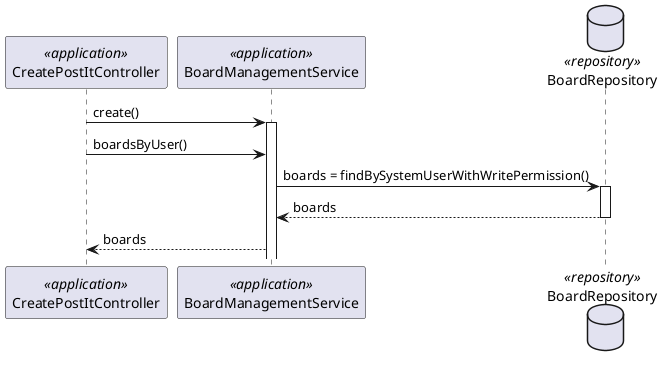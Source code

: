 @startuml
'http://plantuml.com/skinparam.html
skinparam handwritten false
skinparam packageStyle rect
skinparam defaultFontName FG Virgil
skinparam shadowing false


participant CreatePostItController as Controller <<application>>
participant BoardManagementService as boardSvc <<application>>
database BoardRepository as Repository <<repository>>

Controller -> boardSvc : create()
activate boardSvc
Controller -> boardSvc : boardsByUser()
boardSvc -> Repository: boards = findBySystemUserWithWritePermission()
activate Repository

Repository --> boardSvc : boards
deactivate Repository
boardSvc --> Controller : boards
deactivate Controller

@enduml